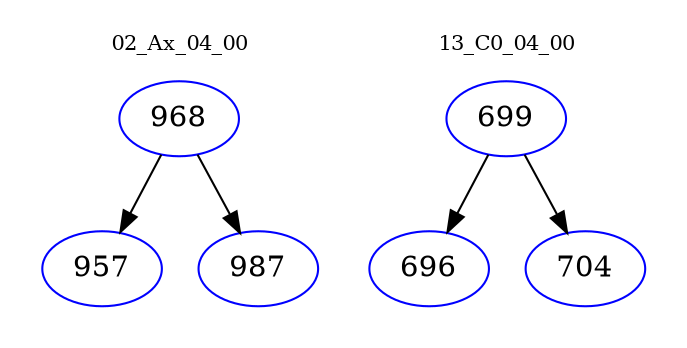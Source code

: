 digraph{
subgraph cluster_0 {
color = white
label = "02_Ax_04_00";
fontsize=10;
T0_968 [label="968", color="blue"]
T0_968 -> T0_957 [color="black"]
T0_957 [label="957", color="blue"]
T0_968 -> T0_987 [color="black"]
T0_987 [label="987", color="blue"]
}
subgraph cluster_1 {
color = white
label = "13_C0_04_00";
fontsize=10;
T1_699 [label="699", color="blue"]
T1_699 -> T1_696 [color="black"]
T1_696 [label="696", color="blue"]
T1_699 -> T1_704 [color="black"]
T1_704 [label="704", color="blue"]
}
}
